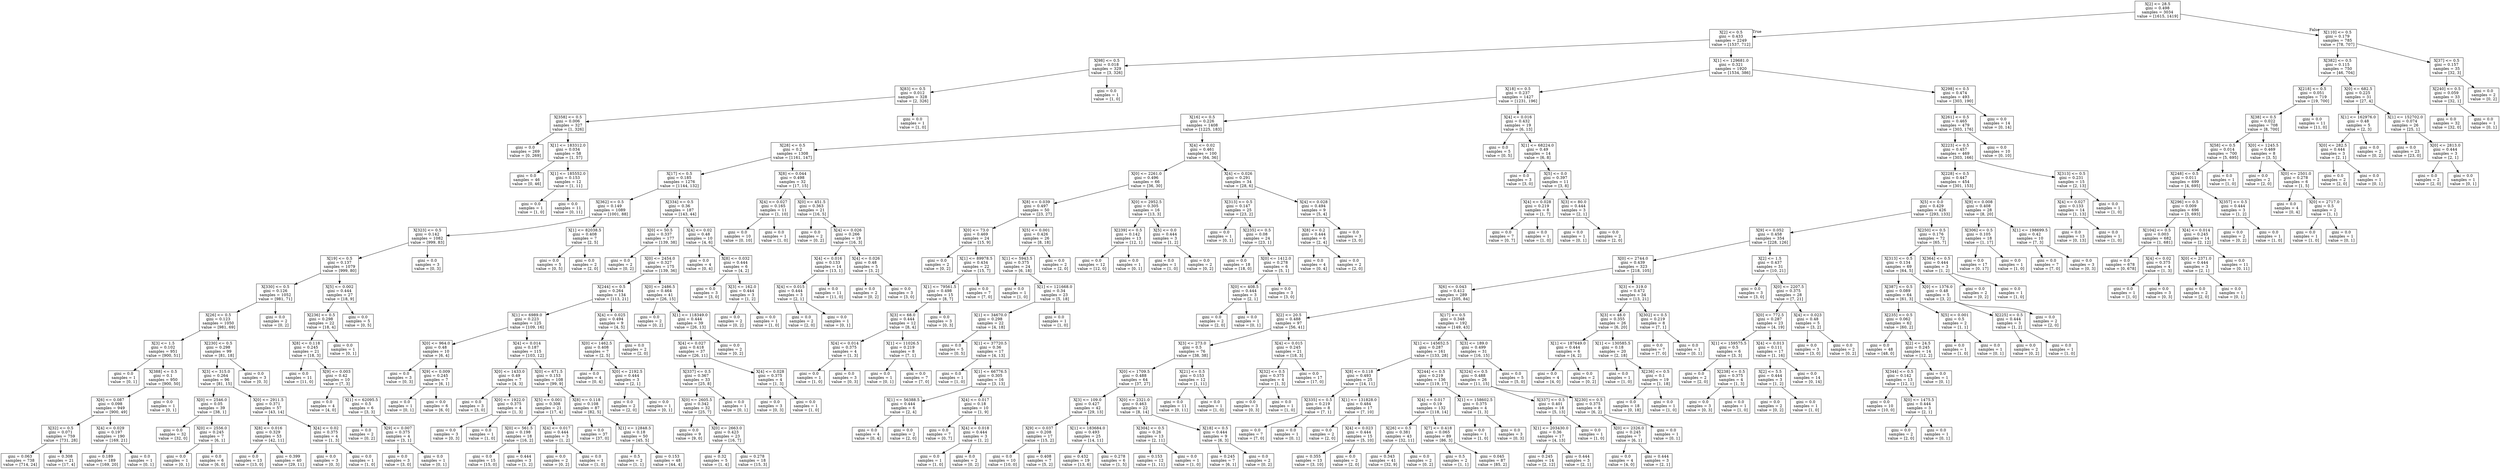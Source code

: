 digraph Tree {
node [shape=box] ;
0 [label="X[2] <= 28.5\ngini = 0.498\nsamples = 3034\nvalue = [1615, 1419]"] ;
1 [label="X[2] <= 0.5\ngini = 0.433\nsamples = 2249\nvalue = [1537, 712]"] ;
0 -> 1 [labeldistance=2.5, labelangle=45, headlabel="True"] ;
2 [label="X[98] <= 0.5\ngini = 0.018\nsamples = 329\nvalue = [3, 326]"] ;
1 -> 2 ;
3 [label="X[83] <= 0.5\ngini = 0.012\nsamples = 328\nvalue = [2, 326]"] ;
2 -> 3 ;
4 [label="X[358] <= 0.5\ngini = 0.006\nsamples = 327\nvalue = [1, 326]"] ;
3 -> 4 ;
5 [label="gini = 0.0\nsamples = 269\nvalue = [0, 269]"] ;
4 -> 5 ;
6 [label="X[1] <= 183312.0\ngini = 0.034\nsamples = 58\nvalue = [1, 57]"] ;
4 -> 6 ;
7 [label="gini = 0.0\nsamples = 46\nvalue = [0, 46]"] ;
6 -> 7 ;
8 [label="X[1] <= 185552.0\ngini = 0.153\nsamples = 12\nvalue = [1, 11]"] ;
6 -> 8 ;
9 [label="gini = 0.0\nsamples = 1\nvalue = [1, 0]"] ;
8 -> 9 ;
10 [label="gini = 0.0\nsamples = 11\nvalue = [0, 11]"] ;
8 -> 10 ;
11 [label="gini = 0.0\nsamples = 1\nvalue = [1, 0]"] ;
3 -> 11 ;
12 [label="gini = 0.0\nsamples = 1\nvalue = [1, 0]"] ;
2 -> 12 ;
13 [label="X[1] <= 129681.0\ngini = 0.321\nsamples = 1920\nvalue = [1534, 386]"] ;
1 -> 13 ;
14 [label="X[18] <= 0.5\ngini = 0.237\nsamples = 1427\nvalue = [1231, 196]"] ;
13 -> 14 ;
15 [label="X[16] <= 0.5\ngini = 0.226\nsamples = 1408\nvalue = [1225, 183]"] ;
14 -> 15 ;
16 [label="X[28] <= 0.5\ngini = 0.2\nsamples = 1308\nvalue = [1161, 147]"] ;
15 -> 16 ;
17 [label="X[17] <= 0.5\ngini = 0.185\nsamples = 1276\nvalue = [1144, 132]"] ;
16 -> 17 ;
18 [label="X[362] <= 0.5\ngini = 0.149\nsamples = 1089\nvalue = [1001, 88]"] ;
17 -> 18 ;
19 [label="X[323] <= 0.5\ngini = 0.142\nsamples = 1082\nvalue = [999, 83]"] ;
18 -> 19 ;
20 [label="X[19] <= 0.5\ngini = 0.137\nsamples = 1079\nvalue = [999, 80]"] ;
19 -> 20 ;
21 [label="X[330] <= 0.5\ngini = 0.126\nsamples = 1052\nvalue = [981, 71]"] ;
20 -> 21 ;
22 [label="X[26] <= 0.5\ngini = 0.123\nsamples = 1050\nvalue = [981, 69]"] ;
21 -> 22 ;
23 [label="X[3] <= 1.5\ngini = 0.102\nsamples = 951\nvalue = [900, 51]"] ;
22 -> 23 ;
24 [label="gini = 0.0\nsamples = 1\nvalue = [0, 1]"] ;
23 -> 24 ;
25 [label="X[388] <= 0.5\ngini = 0.1\nsamples = 950\nvalue = [900, 50]"] ;
23 -> 25 ;
26 [label="X[6] <= 0.087\ngini = 0.098\nsamples = 949\nvalue = [900, 49]"] ;
25 -> 26 ;
27 [label="X[32] <= 0.5\ngini = 0.071\nsamples = 759\nvalue = [731, 28]"] ;
26 -> 27 ;
28 [label="gini = 0.063\nsamples = 738\nvalue = [714, 24]"] ;
27 -> 28 ;
29 [label="gini = 0.308\nsamples = 21\nvalue = [17, 4]"] ;
27 -> 29 ;
30 [label="X[4] <= 0.029\ngini = 0.197\nsamples = 190\nvalue = [169, 21]"] ;
26 -> 30 ;
31 [label="gini = 0.189\nsamples = 189\nvalue = [169, 20]"] ;
30 -> 31 ;
32 [label="gini = 0.0\nsamples = 1\nvalue = [0, 1]"] ;
30 -> 32 ;
33 [label="gini = 0.0\nsamples = 1\nvalue = [0, 1]"] ;
25 -> 33 ;
34 [label="X[230] <= 0.5\ngini = 0.298\nsamples = 99\nvalue = [81, 18]"] ;
22 -> 34 ;
35 [label="X[3] <= 315.0\ngini = 0.264\nsamples = 96\nvalue = [81, 15]"] ;
34 -> 35 ;
36 [label="X[0] <= 2546.0\ngini = 0.05\nsamples = 39\nvalue = [38, 1]"] ;
35 -> 36 ;
37 [label="gini = 0.0\nsamples = 32\nvalue = [32, 0]"] ;
36 -> 37 ;
38 [label="X[0] <= 2556.0\ngini = 0.245\nsamples = 7\nvalue = [6, 1]"] ;
36 -> 38 ;
39 [label="gini = 0.0\nsamples = 1\nvalue = [0, 1]"] ;
38 -> 39 ;
40 [label="gini = 0.0\nsamples = 6\nvalue = [6, 0]"] ;
38 -> 40 ;
41 [label="X[0] <= 2911.5\ngini = 0.371\nsamples = 57\nvalue = [43, 14]"] ;
35 -> 41 ;
42 [label="X[8] <= 0.016\ngini = 0.329\nsamples = 53\nvalue = [42, 11]"] ;
41 -> 42 ;
43 [label="gini = 0.0\nsamples = 13\nvalue = [13, 0]"] ;
42 -> 43 ;
44 [label="gini = 0.399\nsamples = 40\nvalue = [29, 11]"] ;
42 -> 44 ;
45 [label="X[4] <= 0.02\ngini = 0.375\nsamples = 4\nvalue = [1, 3]"] ;
41 -> 45 ;
46 [label="gini = 0.0\nsamples = 3\nvalue = [0, 3]"] ;
45 -> 46 ;
47 [label="gini = 0.0\nsamples = 1\nvalue = [1, 0]"] ;
45 -> 47 ;
48 [label="gini = 0.0\nsamples = 3\nvalue = [0, 3]"] ;
34 -> 48 ;
49 [label="gini = 0.0\nsamples = 2\nvalue = [0, 2]"] ;
21 -> 49 ;
50 [label="X[5] <= 0.002\ngini = 0.444\nsamples = 27\nvalue = [18, 9]"] ;
20 -> 50 ;
51 [label="X[236] <= 0.5\ngini = 0.298\nsamples = 22\nvalue = [18, 4]"] ;
50 -> 51 ;
52 [label="X[8] <= 0.118\ngini = 0.245\nsamples = 21\nvalue = [18, 3]"] ;
51 -> 52 ;
53 [label="gini = 0.0\nsamples = 11\nvalue = [11, 0]"] ;
52 -> 53 ;
54 [label="X[9] <= 0.003\ngini = 0.42\nsamples = 10\nvalue = [7, 3]"] ;
52 -> 54 ;
55 [label="gini = 0.0\nsamples = 4\nvalue = [4, 0]"] ;
54 -> 55 ;
56 [label="X[1] <= 62095.5\ngini = 0.5\nsamples = 6\nvalue = [3, 3]"] ;
54 -> 56 ;
57 [label="gini = 0.0\nsamples = 2\nvalue = [0, 2]"] ;
56 -> 57 ;
58 [label="X[9] <= 0.007\ngini = 0.375\nsamples = 4\nvalue = [3, 1]"] ;
56 -> 58 ;
59 [label="gini = 0.0\nsamples = 3\nvalue = [3, 0]"] ;
58 -> 59 ;
60 [label="gini = 0.0\nsamples = 1\nvalue = [0, 1]"] ;
58 -> 60 ;
61 [label="gini = 0.0\nsamples = 1\nvalue = [0, 1]"] ;
51 -> 61 ;
62 [label="gini = 0.0\nsamples = 5\nvalue = [0, 5]"] ;
50 -> 62 ;
63 [label="gini = 0.0\nsamples = 3\nvalue = [0, 3]"] ;
19 -> 63 ;
64 [label="X[1] <= 82038.5\ngini = 0.408\nsamples = 7\nvalue = [2, 5]"] ;
18 -> 64 ;
65 [label="gini = 0.0\nsamples = 5\nvalue = [0, 5]"] ;
64 -> 65 ;
66 [label="gini = 0.0\nsamples = 2\nvalue = [2, 0]"] ;
64 -> 66 ;
67 [label="X[334] <= 0.5\ngini = 0.36\nsamples = 187\nvalue = [143, 44]"] ;
17 -> 67 ;
68 [label="X[0] <= 50.5\ngini = 0.337\nsamples = 177\nvalue = [139, 38]"] ;
67 -> 68 ;
69 [label="gini = 0.0\nsamples = 2\nvalue = [0, 2]"] ;
68 -> 69 ;
70 [label="X[0] <= 2454.0\ngini = 0.327\nsamples = 175\nvalue = [139, 36]"] ;
68 -> 70 ;
71 [label="X[244] <= 0.5\ngini = 0.264\nsamples = 134\nvalue = [113, 21]"] ;
70 -> 71 ;
72 [label="X[1] <= 6989.0\ngini = 0.223\nsamples = 125\nvalue = [109, 16]"] ;
71 -> 72 ;
73 [label="X[0] <= 964.0\ngini = 0.48\nsamples = 10\nvalue = [6, 4]"] ;
72 -> 73 ;
74 [label="gini = 0.0\nsamples = 3\nvalue = [0, 3]"] ;
73 -> 74 ;
75 [label="X[9] <= 0.009\ngini = 0.245\nsamples = 7\nvalue = [6, 1]"] ;
73 -> 75 ;
76 [label="gini = 0.0\nsamples = 1\nvalue = [0, 1]"] ;
75 -> 76 ;
77 [label="gini = 0.0\nsamples = 6\nvalue = [6, 0]"] ;
75 -> 77 ;
78 [label="X[4] <= 0.014\ngini = 0.187\nsamples = 115\nvalue = [103, 12]"] ;
72 -> 78 ;
79 [label="X[0] <= 1433.0\ngini = 0.49\nsamples = 7\nvalue = [4, 3]"] ;
78 -> 79 ;
80 [label="gini = 0.0\nsamples = 3\nvalue = [3, 0]"] ;
79 -> 80 ;
81 [label="X[0] <= 1922.0\ngini = 0.375\nsamples = 4\nvalue = [1, 3]"] ;
79 -> 81 ;
82 [label="gini = 0.0\nsamples = 3\nvalue = [0, 3]"] ;
81 -> 82 ;
83 [label="gini = 0.0\nsamples = 1\nvalue = [1, 0]"] ;
81 -> 83 ;
84 [label="X[0] <= 671.5\ngini = 0.153\nsamples = 108\nvalue = [99, 9]"] ;
78 -> 84 ;
85 [label="X[5] <= 0.001\ngini = 0.308\nsamples = 21\nvalue = [17, 4]"] ;
84 -> 85 ;
86 [label="X[0] <= 561.5\ngini = 0.198\nsamples = 18\nvalue = [16, 2]"] ;
85 -> 86 ;
87 [label="gini = 0.0\nsamples = 15\nvalue = [15, 0]"] ;
86 -> 87 ;
88 [label="gini = 0.444\nsamples = 3\nvalue = [1, 2]"] ;
86 -> 88 ;
89 [label="X[4] <= 0.017\ngini = 0.444\nsamples = 3\nvalue = [1, 2]"] ;
85 -> 89 ;
90 [label="gini = 0.0\nsamples = 2\nvalue = [0, 2]"] ;
89 -> 90 ;
91 [label="gini = 0.0\nsamples = 1\nvalue = [1, 0]"] ;
89 -> 91 ;
92 [label="X[8] <= 0.118\ngini = 0.108\nsamples = 87\nvalue = [82, 5]"] ;
84 -> 92 ;
93 [label="gini = 0.0\nsamples = 37\nvalue = [37, 0]"] ;
92 -> 93 ;
94 [label="X[1] <= 12848.5\ngini = 0.18\nsamples = 50\nvalue = [45, 5]"] ;
92 -> 94 ;
95 [label="gini = 0.5\nsamples = 2\nvalue = [1, 1]"] ;
94 -> 95 ;
96 [label="gini = 0.153\nsamples = 48\nvalue = [44, 4]"] ;
94 -> 96 ;
97 [label="X[4] <= 0.025\ngini = 0.494\nsamples = 9\nvalue = [4, 5]"] ;
71 -> 97 ;
98 [label="X[0] <= 1462.5\ngini = 0.408\nsamples = 7\nvalue = [2, 5]"] ;
97 -> 98 ;
99 [label="gini = 0.0\nsamples = 4\nvalue = [0, 4]"] ;
98 -> 99 ;
100 [label="X[0] <= 2192.5\ngini = 0.444\nsamples = 3\nvalue = [2, 1]"] ;
98 -> 100 ;
101 [label="gini = 0.0\nsamples = 2\nvalue = [2, 0]"] ;
100 -> 101 ;
102 [label="gini = 0.0\nsamples = 1\nvalue = [0, 1]"] ;
100 -> 102 ;
103 [label="gini = 0.0\nsamples = 2\nvalue = [2, 0]"] ;
97 -> 103 ;
104 [label="X[0] <= 2486.5\ngini = 0.464\nsamples = 41\nvalue = [26, 15]"] ;
70 -> 104 ;
105 [label="gini = 0.0\nsamples = 2\nvalue = [0, 2]"] ;
104 -> 105 ;
106 [label="X[1] <= 118349.0\ngini = 0.444\nsamples = 39\nvalue = [26, 13]"] ;
104 -> 106 ;
107 [label="X[4] <= 0.027\ngini = 0.418\nsamples = 37\nvalue = [26, 11]"] ;
106 -> 107 ;
108 [label="X[337] <= 0.5\ngini = 0.367\nsamples = 33\nvalue = [25, 8]"] ;
107 -> 108 ;
109 [label="X[0] <= 2605.5\ngini = 0.342\nsamples = 32\nvalue = [25, 7]"] ;
108 -> 109 ;
110 [label="gini = 0.0\nsamples = 9\nvalue = [9, 0]"] ;
109 -> 110 ;
111 [label="X[0] <= 2663.0\ngini = 0.423\nsamples = 23\nvalue = [16, 7]"] ;
109 -> 111 ;
112 [label="gini = 0.32\nsamples = 5\nvalue = [1, 4]"] ;
111 -> 112 ;
113 [label="gini = 0.278\nsamples = 18\nvalue = [15, 3]"] ;
111 -> 113 ;
114 [label="gini = 0.0\nsamples = 1\nvalue = [0, 1]"] ;
108 -> 114 ;
115 [label="X[4] <= 0.028\ngini = 0.375\nsamples = 4\nvalue = [1, 3]"] ;
107 -> 115 ;
116 [label="gini = 0.0\nsamples = 3\nvalue = [0, 3]"] ;
115 -> 116 ;
117 [label="gini = 0.0\nsamples = 1\nvalue = [1, 0]"] ;
115 -> 117 ;
118 [label="gini = 0.0\nsamples = 2\nvalue = [0, 2]"] ;
106 -> 118 ;
119 [label="X[4] <= 0.02\ngini = 0.48\nsamples = 10\nvalue = [4, 6]"] ;
67 -> 119 ;
120 [label="gini = 0.0\nsamples = 4\nvalue = [0, 4]"] ;
119 -> 120 ;
121 [label="X[8] <= 0.032\ngini = 0.444\nsamples = 6\nvalue = [4, 2]"] ;
119 -> 121 ;
122 [label="gini = 0.0\nsamples = 3\nvalue = [3, 0]"] ;
121 -> 122 ;
123 [label="X[3] <= 162.0\ngini = 0.444\nsamples = 3\nvalue = [1, 2]"] ;
121 -> 123 ;
124 [label="gini = 0.0\nsamples = 2\nvalue = [0, 2]"] ;
123 -> 124 ;
125 [label="gini = 0.0\nsamples = 1\nvalue = [1, 0]"] ;
123 -> 125 ;
126 [label="X[8] <= 0.044\ngini = 0.498\nsamples = 32\nvalue = [17, 15]"] ;
16 -> 126 ;
127 [label="X[4] <= 0.027\ngini = 0.165\nsamples = 11\nvalue = [1, 10]"] ;
126 -> 127 ;
128 [label="gini = 0.0\nsamples = 10\nvalue = [0, 10]"] ;
127 -> 128 ;
129 [label="gini = 0.0\nsamples = 1\nvalue = [1, 0]"] ;
127 -> 129 ;
130 [label="X[0] <= 451.5\ngini = 0.363\nsamples = 21\nvalue = [16, 5]"] ;
126 -> 130 ;
131 [label="gini = 0.0\nsamples = 2\nvalue = [0, 2]"] ;
130 -> 131 ;
132 [label="X[4] <= 0.026\ngini = 0.266\nsamples = 19\nvalue = [16, 3]"] ;
130 -> 132 ;
133 [label="X[4] <= 0.016\ngini = 0.133\nsamples = 14\nvalue = [13, 1]"] ;
132 -> 133 ;
134 [label="X[4] <= 0.015\ngini = 0.444\nsamples = 3\nvalue = [2, 1]"] ;
133 -> 134 ;
135 [label="gini = 0.0\nsamples = 2\nvalue = [2, 0]"] ;
134 -> 135 ;
136 [label="gini = 0.0\nsamples = 1\nvalue = [0, 1]"] ;
134 -> 136 ;
137 [label="gini = 0.0\nsamples = 11\nvalue = [11, 0]"] ;
133 -> 137 ;
138 [label="X[4] <= 0.026\ngini = 0.48\nsamples = 5\nvalue = [3, 2]"] ;
132 -> 138 ;
139 [label="gini = 0.0\nsamples = 2\nvalue = [0, 2]"] ;
138 -> 139 ;
140 [label="gini = 0.0\nsamples = 3\nvalue = [3, 0]"] ;
138 -> 140 ;
141 [label="X[4] <= 0.02\ngini = 0.461\nsamples = 100\nvalue = [64, 36]"] ;
15 -> 141 ;
142 [label="X[0] <= 2261.0\ngini = 0.496\nsamples = 66\nvalue = [36, 30]"] ;
141 -> 142 ;
143 [label="X[8] <= 0.039\ngini = 0.497\nsamples = 50\nvalue = [23, 27]"] ;
142 -> 143 ;
144 [label="X[0] <= 73.0\ngini = 0.469\nsamples = 24\nvalue = [15, 9]"] ;
143 -> 144 ;
145 [label="gini = 0.0\nsamples = 2\nvalue = [0, 2]"] ;
144 -> 145 ;
146 [label="X[1] <= 89978.5\ngini = 0.434\nsamples = 22\nvalue = [15, 7]"] ;
144 -> 146 ;
147 [label="X[1] <= 79561.5\ngini = 0.498\nsamples = 15\nvalue = [8, 7]"] ;
146 -> 147 ;
148 [label="X[3] <= 68.0\ngini = 0.444\nsamples = 12\nvalue = [8, 4]"] ;
147 -> 148 ;
149 [label="X[4] <= 0.014\ngini = 0.375\nsamples = 4\nvalue = [1, 3]"] ;
148 -> 149 ;
150 [label="gini = 0.0\nsamples = 1\nvalue = [1, 0]"] ;
149 -> 150 ;
151 [label="gini = 0.0\nsamples = 3\nvalue = [0, 3]"] ;
149 -> 151 ;
152 [label="X[1] <= 11026.5\ngini = 0.219\nsamples = 8\nvalue = [7, 1]"] ;
148 -> 152 ;
153 [label="gini = 0.0\nsamples = 1\nvalue = [0, 1]"] ;
152 -> 153 ;
154 [label="gini = 0.0\nsamples = 7\nvalue = [7, 0]"] ;
152 -> 154 ;
155 [label="gini = 0.0\nsamples = 3\nvalue = [0, 3]"] ;
147 -> 155 ;
156 [label="gini = 0.0\nsamples = 7\nvalue = [7, 0]"] ;
146 -> 156 ;
157 [label="X[5] <= 0.001\ngini = 0.426\nsamples = 26\nvalue = [8, 18]"] ;
143 -> 157 ;
158 [label="X[1] <= 5943.5\ngini = 0.375\nsamples = 24\nvalue = [6, 18]"] ;
157 -> 158 ;
159 [label="gini = 0.0\nsamples = 1\nvalue = [1, 0]"] ;
158 -> 159 ;
160 [label="X[1] <= 121668.0\ngini = 0.34\nsamples = 23\nvalue = [5, 18]"] ;
158 -> 160 ;
161 [label="X[1] <= 34670.0\ngini = 0.298\nsamples = 22\nvalue = [4, 18]"] ;
160 -> 161 ;
162 [label="gini = 0.0\nsamples = 5\nvalue = [0, 5]"] ;
161 -> 162 ;
163 [label="X[1] <= 37720.5\ngini = 0.36\nsamples = 17\nvalue = [4, 13]"] ;
161 -> 163 ;
164 [label="gini = 0.0\nsamples = 1\nvalue = [1, 0]"] ;
163 -> 164 ;
165 [label="X[1] <= 66776.5\ngini = 0.305\nsamples = 16\nvalue = [3, 13]"] ;
163 -> 165 ;
166 [label="X[1] <= 56388.5\ngini = 0.444\nsamples = 6\nvalue = [2, 4]"] ;
165 -> 166 ;
167 [label="gini = 0.0\nsamples = 4\nvalue = [0, 4]"] ;
166 -> 167 ;
168 [label="gini = 0.0\nsamples = 2\nvalue = [2, 0]"] ;
166 -> 168 ;
169 [label="X[4] <= 0.017\ngini = 0.18\nsamples = 10\nvalue = [1, 9]"] ;
165 -> 169 ;
170 [label="gini = 0.0\nsamples = 7\nvalue = [0, 7]"] ;
169 -> 170 ;
171 [label="X[4] <= 0.018\ngini = 0.444\nsamples = 3\nvalue = [1, 2]"] ;
169 -> 171 ;
172 [label="gini = 0.0\nsamples = 1\nvalue = [1, 0]"] ;
171 -> 172 ;
173 [label="gini = 0.0\nsamples = 2\nvalue = [0, 2]"] ;
171 -> 173 ;
174 [label="gini = 0.0\nsamples = 1\nvalue = [1, 0]"] ;
160 -> 174 ;
175 [label="gini = 0.0\nsamples = 2\nvalue = [2, 0]"] ;
157 -> 175 ;
176 [label="X[0] <= 2952.5\ngini = 0.305\nsamples = 16\nvalue = [13, 3]"] ;
142 -> 176 ;
177 [label="X[239] <= 0.5\ngini = 0.142\nsamples = 13\nvalue = [12, 1]"] ;
176 -> 177 ;
178 [label="gini = 0.0\nsamples = 12\nvalue = [12, 0]"] ;
177 -> 178 ;
179 [label="gini = 0.0\nsamples = 1\nvalue = [0, 1]"] ;
177 -> 179 ;
180 [label="X[5] <= 0.0\ngini = 0.444\nsamples = 3\nvalue = [1, 2]"] ;
176 -> 180 ;
181 [label="gini = 0.0\nsamples = 1\nvalue = [1, 0]"] ;
180 -> 181 ;
182 [label="gini = 0.0\nsamples = 2\nvalue = [0, 2]"] ;
180 -> 182 ;
183 [label="X[4] <= 0.026\ngini = 0.291\nsamples = 34\nvalue = [28, 6]"] ;
141 -> 183 ;
184 [label="X[313] <= 0.5\ngini = 0.147\nsamples = 25\nvalue = [23, 2]"] ;
183 -> 184 ;
185 [label="gini = 0.0\nsamples = 1\nvalue = [0, 1]"] ;
184 -> 185 ;
186 [label="X[235] <= 0.5\ngini = 0.08\nsamples = 24\nvalue = [23, 1]"] ;
184 -> 186 ;
187 [label="gini = 0.0\nsamples = 18\nvalue = [18, 0]"] ;
186 -> 187 ;
188 [label="X[0] <= 1412.0\ngini = 0.278\nsamples = 6\nvalue = [5, 1]"] ;
186 -> 188 ;
189 [label="X[0] <= 408.5\ngini = 0.444\nsamples = 3\nvalue = [2, 1]"] ;
188 -> 189 ;
190 [label="gini = 0.0\nsamples = 2\nvalue = [2, 0]"] ;
189 -> 190 ;
191 [label="gini = 0.0\nsamples = 1\nvalue = [0, 1]"] ;
189 -> 191 ;
192 [label="gini = 0.0\nsamples = 3\nvalue = [3, 0]"] ;
188 -> 192 ;
193 [label="X[4] <= 0.028\ngini = 0.494\nsamples = 9\nvalue = [5, 4]"] ;
183 -> 193 ;
194 [label="X[8] <= 0.2\ngini = 0.444\nsamples = 6\nvalue = [2, 4]"] ;
193 -> 194 ;
195 [label="gini = 0.0\nsamples = 4\nvalue = [0, 4]"] ;
194 -> 195 ;
196 [label="gini = 0.0\nsamples = 2\nvalue = [2, 0]"] ;
194 -> 196 ;
197 [label="gini = 0.0\nsamples = 3\nvalue = [3, 0]"] ;
193 -> 197 ;
198 [label="X[4] <= 0.016\ngini = 0.432\nsamples = 19\nvalue = [6, 13]"] ;
14 -> 198 ;
199 [label="gini = 0.0\nsamples = 5\nvalue = [0, 5]"] ;
198 -> 199 ;
200 [label="X[1] <= 68224.0\ngini = 0.49\nsamples = 14\nvalue = [6, 8]"] ;
198 -> 200 ;
201 [label="gini = 0.0\nsamples = 3\nvalue = [3, 0]"] ;
200 -> 201 ;
202 [label="X[5] <= 0.0\ngini = 0.397\nsamples = 11\nvalue = [3, 8]"] ;
200 -> 202 ;
203 [label="X[4] <= 0.028\ngini = 0.219\nsamples = 8\nvalue = [1, 7]"] ;
202 -> 203 ;
204 [label="gini = 0.0\nsamples = 7\nvalue = [0, 7]"] ;
203 -> 204 ;
205 [label="gini = 0.0\nsamples = 1\nvalue = [1, 0]"] ;
203 -> 205 ;
206 [label="X[3] <= 80.0\ngini = 0.444\nsamples = 3\nvalue = [2, 1]"] ;
202 -> 206 ;
207 [label="gini = 0.0\nsamples = 1\nvalue = [0, 1]"] ;
206 -> 207 ;
208 [label="gini = 0.0\nsamples = 2\nvalue = [2, 0]"] ;
206 -> 208 ;
209 [label="X[298] <= 0.5\ngini = 0.474\nsamples = 493\nvalue = [303, 190]"] ;
13 -> 209 ;
210 [label="X[261] <= 0.5\ngini = 0.465\nsamples = 479\nvalue = [303, 176]"] ;
209 -> 210 ;
211 [label="X[223] <= 0.5\ngini = 0.457\nsamples = 469\nvalue = [303, 166]"] ;
210 -> 211 ;
212 [label="X[228] <= 0.5\ngini = 0.447\nsamples = 454\nvalue = [301, 153]"] ;
211 -> 212 ;
213 [label="X[5] <= 0.0\ngini = 0.429\nsamples = 426\nvalue = [293, 133]"] ;
212 -> 213 ;
214 [label="X[9] <= 0.052\ngini = 0.458\nsamples = 354\nvalue = [228, 126]"] ;
213 -> 214 ;
215 [label="X[0] <= 2744.0\ngini = 0.439\nsamples = 323\nvalue = [218, 105]"] ;
214 -> 215 ;
216 [label="X[6] <= 0.043\ngini = 0.412\nsamples = 289\nvalue = [205, 84]"] ;
215 -> 216 ;
217 [label="X[2] <= 20.5\ngini = 0.488\nsamples = 97\nvalue = [56, 41]"] ;
216 -> 217 ;
218 [label="X[3] <= 273.0\ngini = 0.5\nsamples = 76\nvalue = [38, 38]"] ;
217 -> 218 ;
219 [label="X[0] <= 1709.5\ngini = 0.488\nsamples = 64\nvalue = [37, 27]"] ;
218 -> 219 ;
220 [label="X[3] <= 109.0\ngini = 0.427\nsamples = 42\nvalue = [29, 13]"] ;
219 -> 220 ;
221 [label="X[9] <= 0.037\ngini = 0.208\nsamples = 17\nvalue = [15, 2]"] ;
220 -> 221 ;
222 [label="gini = 0.0\nsamples = 10\nvalue = [10, 0]"] ;
221 -> 222 ;
223 [label="gini = 0.408\nsamples = 7\nvalue = [5, 2]"] ;
221 -> 223 ;
224 [label="X[1] <= 183684.0\ngini = 0.493\nsamples = 25\nvalue = [14, 11]"] ;
220 -> 224 ;
225 [label="gini = 0.432\nsamples = 19\nvalue = [13, 6]"] ;
224 -> 225 ;
226 [label="gini = 0.278\nsamples = 6\nvalue = [1, 5]"] ;
224 -> 226 ;
227 [label="X[0] <= 2321.0\ngini = 0.463\nsamples = 22\nvalue = [8, 14]"] ;
219 -> 227 ;
228 [label="X[304] <= 0.5\ngini = 0.26\nsamples = 13\nvalue = [2, 11]"] ;
227 -> 228 ;
229 [label="gini = 0.153\nsamples = 12\nvalue = [1, 11]"] ;
228 -> 229 ;
230 [label="gini = 0.0\nsamples = 1\nvalue = [1, 0]"] ;
228 -> 230 ;
231 [label="X[18] <= 0.5\ngini = 0.444\nsamples = 9\nvalue = [6, 3]"] ;
227 -> 231 ;
232 [label="gini = 0.245\nsamples = 7\nvalue = [6, 1]"] ;
231 -> 232 ;
233 [label="gini = 0.0\nsamples = 2\nvalue = [0, 2]"] ;
231 -> 233 ;
234 [label="X[21] <= 0.5\ngini = 0.153\nsamples = 12\nvalue = [1, 11]"] ;
218 -> 234 ;
235 [label="gini = 0.0\nsamples = 11\nvalue = [0, 11]"] ;
234 -> 235 ;
236 [label="gini = 0.0\nsamples = 1\nvalue = [1, 0]"] ;
234 -> 236 ;
237 [label="X[4] <= 0.015\ngini = 0.245\nsamples = 21\nvalue = [18, 3]"] ;
217 -> 237 ;
238 [label="X[32] <= 0.5\ngini = 0.375\nsamples = 4\nvalue = [1, 3]"] ;
237 -> 238 ;
239 [label="gini = 0.0\nsamples = 3\nvalue = [0, 3]"] ;
238 -> 239 ;
240 [label="gini = 0.0\nsamples = 1\nvalue = [1, 0]"] ;
238 -> 240 ;
241 [label="gini = 0.0\nsamples = 17\nvalue = [17, 0]"] ;
237 -> 241 ;
242 [label="X[17] <= 0.5\ngini = 0.348\nsamples = 192\nvalue = [149, 43]"] ;
216 -> 242 ;
243 [label="X[1] <= 145652.5\ngini = 0.287\nsamples = 161\nvalue = [133, 28]"] ;
242 -> 243 ;
244 [label="X[8] <= 0.118\ngini = 0.493\nsamples = 25\nvalue = [14, 11]"] ;
243 -> 244 ;
245 [label="X[335] <= 0.5\ngini = 0.219\nsamples = 8\nvalue = [7, 1]"] ;
244 -> 245 ;
246 [label="gini = 0.0\nsamples = 7\nvalue = [7, 0]"] ;
245 -> 246 ;
247 [label="gini = 0.0\nsamples = 1\nvalue = [0, 1]"] ;
245 -> 247 ;
248 [label="X[1] <= 131828.0\ngini = 0.484\nsamples = 17\nvalue = [7, 10]"] ;
244 -> 248 ;
249 [label="gini = 0.0\nsamples = 2\nvalue = [2, 0]"] ;
248 -> 249 ;
250 [label="X[4] <= 0.023\ngini = 0.444\nsamples = 15\nvalue = [5, 10]"] ;
248 -> 250 ;
251 [label="gini = 0.355\nsamples = 13\nvalue = [3, 10]"] ;
250 -> 251 ;
252 [label="gini = 0.0\nsamples = 2\nvalue = [2, 0]"] ;
250 -> 252 ;
253 [label="X[244] <= 0.5\ngini = 0.219\nsamples = 136\nvalue = [119, 17]"] ;
243 -> 253 ;
254 [label="X[4] <= 0.017\ngini = 0.19\nsamples = 132\nvalue = [118, 14]"] ;
253 -> 254 ;
255 [label="X[26] <= 0.5\ngini = 0.381\nsamples = 43\nvalue = [32, 11]"] ;
254 -> 255 ;
256 [label="gini = 0.343\nsamples = 41\nvalue = [32, 9]"] ;
255 -> 256 ;
257 [label="gini = 0.0\nsamples = 2\nvalue = [0, 2]"] ;
255 -> 257 ;
258 [label="X[7] <= 0.418\ngini = 0.065\nsamples = 89\nvalue = [86, 3]"] ;
254 -> 258 ;
259 [label="gini = 0.5\nsamples = 2\nvalue = [1, 1]"] ;
258 -> 259 ;
260 [label="gini = 0.045\nsamples = 87\nvalue = [85, 2]"] ;
258 -> 260 ;
261 [label="X[1] <= 158602.5\ngini = 0.375\nsamples = 4\nvalue = [1, 3]"] ;
253 -> 261 ;
262 [label="gini = 0.0\nsamples = 1\nvalue = [1, 0]"] ;
261 -> 262 ;
263 [label="gini = 0.0\nsamples = 3\nvalue = [0, 3]"] ;
261 -> 263 ;
264 [label="X[3] <= 189.0\ngini = 0.499\nsamples = 31\nvalue = [16, 15]"] ;
242 -> 264 ;
265 [label="X[324] <= 0.5\ngini = 0.488\nsamples = 26\nvalue = [11, 15]"] ;
264 -> 265 ;
266 [label="X[337] <= 0.5\ngini = 0.401\nsamples = 18\nvalue = [5, 13]"] ;
265 -> 266 ;
267 [label="X[1] <= 203430.0\ngini = 0.36\nsamples = 17\nvalue = [4, 13]"] ;
266 -> 267 ;
268 [label="gini = 0.245\nsamples = 14\nvalue = [2, 12]"] ;
267 -> 268 ;
269 [label="gini = 0.444\nsamples = 3\nvalue = [2, 1]"] ;
267 -> 269 ;
270 [label="gini = 0.0\nsamples = 1\nvalue = [1, 0]"] ;
266 -> 270 ;
271 [label="X[230] <= 0.5\ngini = 0.375\nsamples = 8\nvalue = [6, 2]"] ;
265 -> 271 ;
272 [label="X[0] <= 2326.0\ngini = 0.245\nsamples = 7\nvalue = [6, 1]"] ;
271 -> 272 ;
273 [label="gini = 0.0\nsamples = 4\nvalue = [4, 0]"] ;
272 -> 273 ;
274 [label="gini = 0.444\nsamples = 3\nvalue = [2, 1]"] ;
272 -> 274 ;
275 [label="gini = 0.0\nsamples = 1\nvalue = [0, 1]"] ;
271 -> 275 ;
276 [label="gini = 0.0\nsamples = 5\nvalue = [5, 0]"] ;
264 -> 276 ;
277 [label="X[3] <= 319.0\ngini = 0.472\nsamples = 34\nvalue = [13, 21]"] ;
215 -> 277 ;
278 [label="X[3] <= 48.0\ngini = 0.355\nsamples = 26\nvalue = [6, 20]"] ;
277 -> 278 ;
279 [label="X[1] <= 187649.0\ngini = 0.444\nsamples = 6\nvalue = [4, 2]"] ;
278 -> 279 ;
280 [label="gini = 0.0\nsamples = 4\nvalue = [4, 0]"] ;
279 -> 280 ;
281 [label="gini = 0.0\nsamples = 2\nvalue = [0, 2]"] ;
279 -> 281 ;
282 [label="X[1] <= 130585.5\ngini = 0.18\nsamples = 20\nvalue = [2, 18]"] ;
278 -> 282 ;
283 [label="gini = 0.0\nsamples = 1\nvalue = [1, 0]"] ;
282 -> 283 ;
284 [label="X[236] <= 0.5\ngini = 0.1\nsamples = 19\nvalue = [1, 18]"] ;
282 -> 284 ;
285 [label="gini = 0.0\nsamples = 18\nvalue = [0, 18]"] ;
284 -> 285 ;
286 [label="gini = 0.0\nsamples = 1\nvalue = [1, 0]"] ;
284 -> 286 ;
287 [label="X[302] <= 0.5\ngini = 0.219\nsamples = 8\nvalue = [7, 1]"] ;
277 -> 287 ;
288 [label="gini = 0.0\nsamples = 7\nvalue = [7, 0]"] ;
287 -> 288 ;
289 [label="gini = 0.0\nsamples = 1\nvalue = [0, 1]"] ;
287 -> 289 ;
290 [label="X[2] <= 1.5\ngini = 0.437\nsamples = 31\nvalue = [10, 21]"] ;
214 -> 290 ;
291 [label="gini = 0.0\nsamples = 3\nvalue = [3, 0]"] ;
290 -> 291 ;
292 [label="X[0] <= 2207.5\ngini = 0.375\nsamples = 28\nvalue = [7, 21]"] ;
290 -> 292 ;
293 [label="X[0] <= 772.5\ngini = 0.287\nsamples = 23\nvalue = [4, 19]"] ;
292 -> 293 ;
294 [label="X[1] <= 159575.5\ngini = 0.5\nsamples = 6\nvalue = [3, 3]"] ;
293 -> 294 ;
295 [label="gini = 0.0\nsamples = 2\nvalue = [2, 0]"] ;
294 -> 295 ;
296 [label="X[238] <= 0.5\ngini = 0.375\nsamples = 4\nvalue = [1, 3]"] ;
294 -> 296 ;
297 [label="gini = 0.0\nsamples = 3\nvalue = [0, 3]"] ;
296 -> 297 ;
298 [label="gini = 0.0\nsamples = 1\nvalue = [1, 0]"] ;
296 -> 298 ;
299 [label="X[4] <= 0.013\ngini = 0.111\nsamples = 17\nvalue = [1, 16]"] ;
293 -> 299 ;
300 [label="X[2] <= 5.5\ngini = 0.444\nsamples = 3\nvalue = [1, 2]"] ;
299 -> 300 ;
301 [label="gini = 0.0\nsamples = 2\nvalue = [0, 2]"] ;
300 -> 301 ;
302 [label="gini = 0.0\nsamples = 1\nvalue = [1, 0]"] ;
300 -> 302 ;
303 [label="gini = 0.0\nsamples = 14\nvalue = [0, 14]"] ;
299 -> 303 ;
304 [label="X[4] <= 0.023\ngini = 0.48\nsamples = 5\nvalue = [3, 2]"] ;
292 -> 304 ;
305 [label="gini = 0.0\nsamples = 3\nvalue = [3, 0]"] ;
304 -> 305 ;
306 [label="gini = 0.0\nsamples = 2\nvalue = [0, 2]"] ;
304 -> 306 ;
307 [label="X[250] <= 0.5\ngini = 0.176\nsamples = 72\nvalue = [65, 7]"] ;
213 -> 307 ;
308 [label="X[313] <= 0.5\ngini = 0.134\nsamples = 69\nvalue = [64, 5]"] ;
307 -> 308 ;
309 [label="X[387] <= 0.5\ngini = 0.089\nsamples = 64\nvalue = [61, 3]"] ;
308 -> 309 ;
310 [label="X[235] <= 0.5\ngini = 0.062\nsamples = 62\nvalue = [60, 2]"] ;
309 -> 310 ;
311 [label="gini = 0.0\nsamples = 48\nvalue = [48, 0]"] ;
310 -> 311 ;
312 [label="X[2] <= 24.5\ngini = 0.245\nsamples = 14\nvalue = [12, 2]"] ;
310 -> 312 ;
313 [label="X[344] <= 0.5\ngini = 0.142\nsamples = 13\nvalue = [12, 1]"] ;
312 -> 313 ;
314 [label="gini = 0.0\nsamples = 10\nvalue = [10, 0]"] ;
313 -> 314 ;
315 [label="X[0] <= 1475.5\ngini = 0.444\nsamples = 3\nvalue = [2, 1]"] ;
313 -> 315 ;
316 [label="gini = 0.0\nsamples = 2\nvalue = [2, 0]"] ;
315 -> 316 ;
317 [label="gini = 0.0\nsamples = 1\nvalue = [0, 1]"] ;
315 -> 317 ;
318 [label="gini = 0.0\nsamples = 1\nvalue = [0, 1]"] ;
312 -> 318 ;
319 [label="X[5] <= 0.001\ngini = 0.5\nsamples = 2\nvalue = [1, 1]"] ;
309 -> 319 ;
320 [label="gini = 0.0\nsamples = 1\nvalue = [1, 0]"] ;
319 -> 320 ;
321 [label="gini = 0.0\nsamples = 1\nvalue = [0, 1]"] ;
319 -> 321 ;
322 [label="X[0] <= 1376.0\ngini = 0.48\nsamples = 5\nvalue = [3, 2]"] ;
308 -> 322 ;
323 [label="X[225] <= 0.5\ngini = 0.444\nsamples = 3\nvalue = [1, 2]"] ;
322 -> 323 ;
324 [label="gini = 0.0\nsamples = 2\nvalue = [0, 2]"] ;
323 -> 324 ;
325 [label="gini = 0.0\nsamples = 1\nvalue = [1, 0]"] ;
323 -> 325 ;
326 [label="gini = 0.0\nsamples = 2\nvalue = [2, 0]"] ;
322 -> 326 ;
327 [label="X[364] <= 0.5\ngini = 0.444\nsamples = 3\nvalue = [1, 2]"] ;
307 -> 327 ;
328 [label="gini = 0.0\nsamples = 2\nvalue = [0, 2]"] ;
327 -> 328 ;
329 [label="gini = 0.0\nsamples = 1\nvalue = [1, 0]"] ;
327 -> 329 ;
330 [label="X[9] <= 0.008\ngini = 0.408\nsamples = 28\nvalue = [8, 20]"] ;
212 -> 330 ;
331 [label="X[306] <= 0.5\ngini = 0.105\nsamples = 18\nvalue = [1, 17]"] ;
330 -> 331 ;
332 [label="gini = 0.0\nsamples = 17\nvalue = [0, 17]"] ;
331 -> 332 ;
333 [label="gini = 0.0\nsamples = 1\nvalue = [1, 0]"] ;
331 -> 333 ;
334 [label="X[1] <= 198699.5\ngini = 0.42\nsamples = 10\nvalue = [7, 3]"] ;
330 -> 334 ;
335 [label="gini = 0.0\nsamples = 7\nvalue = [7, 0]"] ;
334 -> 335 ;
336 [label="gini = 0.0\nsamples = 3\nvalue = [0, 3]"] ;
334 -> 336 ;
337 [label="X[313] <= 0.5\ngini = 0.231\nsamples = 15\nvalue = [2, 13]"] ;
211 -> 337 ;
338 [label="X[4] <= 0.027\ngini = 0.133\nsamples = 14\nvalue = [1, 13]"] ;
337 -> 338 ;
339 [label="gini = 0.0\nsamples = 13\nvalue = [0, 13]"] ;
338 -> 339 ;
340 [label="gini = 0.0\nsamples = 1\nvalue = [1, 0]"] ;
338 -> 340 ;
341 [label="gini = 0.0\nsamples = 1\nvalue = [1, 0]"] ;
337 -> 341 ;
342 [label="gini = 0.0\nsamples = 10\nvalue = [0, 10]"] ;
210 -> 342 ;
343 [label="gini = 0.0\nsamples = 14\nvalue = [0, 14]"] ;
209 -> 343 ;
344 [label="X[110] <= 0.5\ngini = 0.179\nsamples = 785\nvalue = [78, 707]"] ;
0 -> 344 [labeldistance=2.5, labelangle=-45, headlabel="False"] ;
345 [label="X[382] <= 0.5\ngini = 0.115\nsamples = 750\nvalue = [46, 704]"] ;
344 -> 345 ;
346 [label="X[218] <= 0.5\ngini = 0.051\nsamples = 719\nvalue = [19, 700]"] ;
345 -> 346 ;
347 [label="X[38] <= 0.5\ngini = 0.022\nsamples = 708\nvalue = [8, 700]"] ;
346 -> 347 ;
348 [label="X[58] <= 0.5\ngini = 0.014\nsamples = 700\nvalue = [5, 695]"] ;
347 -> 348 ;
349 [label="X[248] <= 0.5\ngini = 0.011\nsamples = 699\nvalue = [4, 695]"] ;
348 -> 349 ;
350 [label="X[296] <= 0.5\ngini = 0.009\nsamples = 696\nvalue = [3, 693]"] ;
349 -> 350 ;
351 [label="X[104] <= 0.5\ngini = 0.003\nsamples = 682\nvalue = [1, 681]"] ;
350 -> 351 ;
352 [label="gini = 0.0\nsamples = 678\nvalue = [0, 678]"] ;
351 -> 352 ;
353 [label="X[4] <= 0.02\ngini = 0.375\nsamples = 4\nvalue = [1, 3]"] ;
351 -> 353 ;
354 [label="gini = 0.0\nsamples = 1\nvalue = [1, 0]"] ;
353 -> 354 ;
355 [label="gini = 0.0\nsamples = 3\nvalue = [0, 3]"] ;
353 -> 355 ;
356 [label="X[4] <= 0.014\ngini = 0.245\nsamples = 14\nvalue = [2, 12]"] ;
350 -> 356 ;
357 [label="X[0] <= 2371.0\ngini = 0.444\nsamples = 3\nvalue = [2, 1]"] ;
356 -> 357 ;
358 [label="gini = 0.0\nsamples = 2\nvalue = [2, 0]"] ;
357 -> 358 ;
359 [label="gini = 0.0\nsamples = 1\nvalue = [0, 1]"] ;
357 -> 359 ;
360 [label="gini = 0.0\nsamples = 11\nvalue = [0, 11]"] ;
356 -> 360 ;
361 [label="X[357] <= 0.5\ngini = 0.444\nsamples = 3\nvalue = [1, 2]"] ;
349 -> 361 ;
362 [label="gini = 0.0\nsamples = 2\nvalue = [0, 2]"] ;
361 -> 362 ;
363 [label="gini = 0.0\nsamples = 1\nvalue = [1, 0]"] ;
361 -> 363 ;
364 [label="gini = 0.0\nsamples = 1\nvalue = [1, 0]"] ;
348 -> 364 ;
365 [label="X[0] <= 1245.5\ngini = 0.469\nsamples = 8\nvalue = [3, 5]"] ;
347 -> 365 ;
366 [label="gini = 0.0\nsamples = 2\nvalue = [2, 0]"] ;
365 -> 366 ;
367 [label="X[0] <= 2501.0\ngini = 0.278\nsamples = 6\nvalue = [1, 5]"] ;
365 -> 367 ;
368 [label="gini = 0.0\nsamples = 4\nvalue = [0, 4]"] ;
367 -> 368 ;
369 [label="X[0] <= 2717.0\ngini = 0.5\nsamples = 2\nvalue = [1, 1]"] ;
367 -> 369 ;
370 [label="gini = 0.0\nsamples = 1\nvalue = [1, 0]"] ;
369 -> 370 ;
371 [label="gini = 0.0\nsamples = 1\nvalue = [0, 1]"] ;
369 -> 371 ;
372 [label="gini = 0.0\nsamples = 11\nvalue = [11, 0]"] ;
346 -> 372 ;
373 [label="X[0] <= 682.5\ngini = 0.225\nsamples = 31\nvalue = [27, 4]"] ;
345 -> 373 ;
374 [label="X[1] <= 162976.0\ngini = 0.48\nsamples = 5\nvalue = [2, 3]"] ;
373 -> 374 ;
375 [label="X[0] <= 282.5\ngini = 0.444\nsamples = 3\nvalue = [2, 1]"] ;
374 -> 375 ;
376 [label="gini = 0.0\nsamples = 2\nvalue = [2, 0]"] ;
375 -> 376 ;
377 [label="gini = 0.0\nsamples = 1\nvalue = [0, 1]"] ;
375 -> 377 ;
378 [label="gini = 0.0\nsamples = 2\nvalue = [0, 2]"] ;
374 -> 378 ;
379 [label="X[1] <= 152702.0\ngini = 0.074\nsamples = 26\nvalue = [25, 1]"] ;
373 -> 379 ;
380 [label="gini = 0.0\nsamples = 23\nvalue = [23, 0]"] ;
379 -> 380 ;
381 [label="X[0] <= 2813.0\ngini = 0.444\nsamples = 3\nvalue = [2, 1]"] ;
379 -> 381 ;
382 [label="gini = 0.0\nsamples = 2\nvalue = [2, 0]"] ;
381 -> 382 ;
383 [label="gini = 0.0\nsamples = 1\nvalue = [0, 1]"] ;
381 -> 383 ;
384 [label="X[37] <= 0.5\ngini = 0.157\nsamples = 35\nvalue = [32, 3]"] ;
344 -> 384 ;
385 [label="X[240] <= 0.5\ngini = 0.059\nsamples = 33\nvalue = [32, 1]"] ;
384 -> 385 ;
386 [label="gini = 0.0\nsamples = 32\nvalue = [32, 0]"] ;
385 -> 386 ;
387 [label="gini = 0.0\nsamples = 1\nvalue = [0, 1]"] ;
385 -> 387 ;
388 [label="gini = 0.0\nsamples = 2\nvalue = [0, 2]"] ;
384 -> 388 ;
}